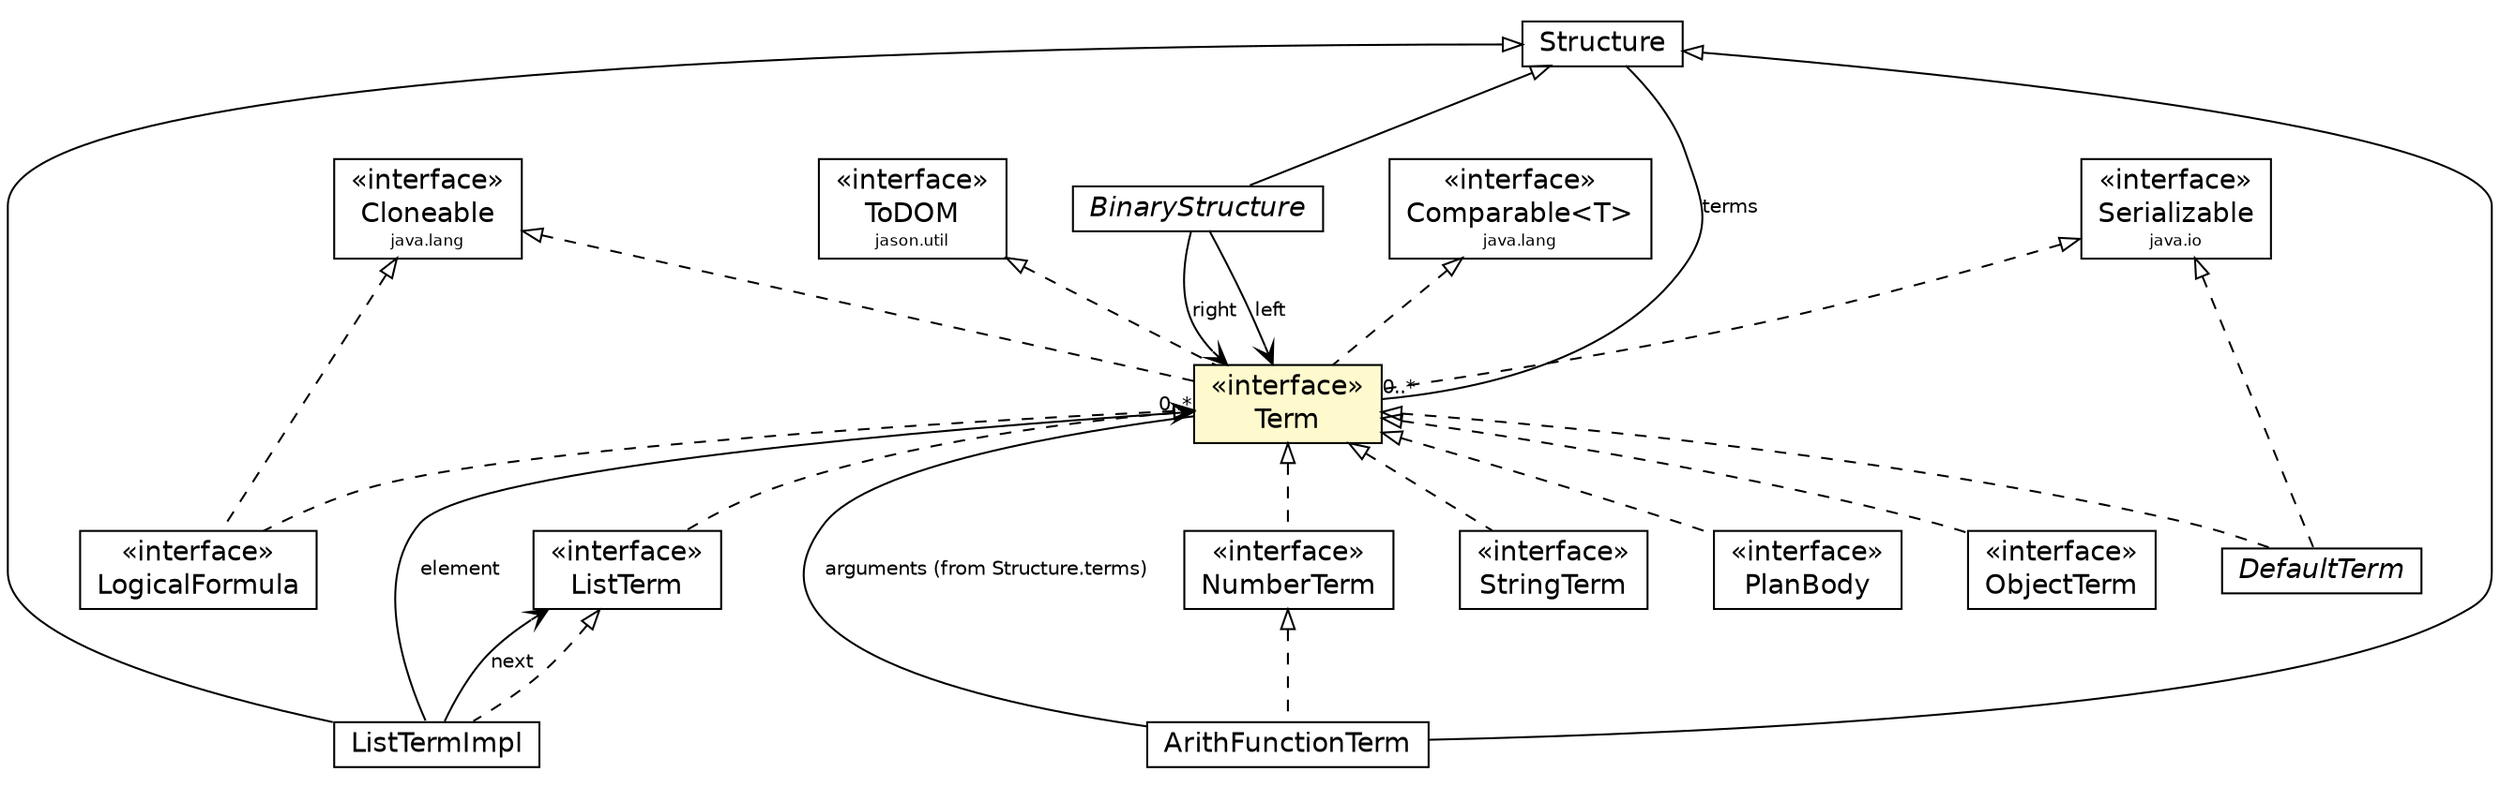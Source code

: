#!/usr/local/bin/dot
#
# Class diagram 
# Generated by UMLGraph version 5.1 (http://www.umlgraph.org/)
#

digraph G {
	edge [fontname="Helvetica",fontsize=10,labelfontname="Helvetica",labelfontsize=10];
	node [fontname="Helvetica",fontsize=10,shape=plaintext];
	nodesep=0.25;
	ranksep=0.5;
	// jason.asSyntax.Term
	c12563 [label=<<table title="jason.asSyntax.Term" border="0" cellborder="1" cellspacing="0" cellpadding="2" port="p" bgcolor="lemonChiffon" href="./Term.html">
		<tr><td><table border="0" cellspacing="0" cellpadding="1">
<tr><td align="center" balign="center"> &#171;interface&#187; </td></tr>
<tr><td align="center" balign="center"> Term </td></tr>
		</table></td></tr>
		</table>>, fontname="Helvetica", fontcolor="black", fontsize=14.0];
	// jason.asSyntax.Structure
	c12564 [label=<<table title="jason.asSyntax.Structure" border="0" cellborder="1" cellspacing="0" cellpadding="2" port="p" href="./Structure.html">
		<tr><td><table border="0" cellspacing="0" cellpadding="1">
<tr><td align="center" balign="center"> Structure </td></tr>
		</table></td></tr>
		</table>>, fontname="Helvetica", fontcolor="black", fontsize=14.0];
	// jason.asSyntax.StringTerm
	c12566 [label=<<table title="jason.asSyntax.StringTerm" border="0" cellborder="1" cellspacing="0" cellpadding="2" port="p" href="./StringTerm.html">
		<tr><td><table border="0" cellspacing="0" cellpadding="1">
<tr><td align="center" balign="center"> &#171;interface&#187; </td></tr>
<tr><td align="center" balign="center"> StringTerm </td></tr>
		</table></td></tr>
		</table>>, fontname="Helvetica", fontcolor="black", fontsize=14.0];
	// jason.asSyntax.PlanBody
	c12575 [label=<<table title="jason.asSyntax.PlanBody" border="0" cellborder="1" cellspacing="0" cellpadding="2" port="p" href="./PlanBody.html">
		<tr><td><table border="0" cellspacing="0" cellpadding="1">
<tr><td align="center" balign="center"> &#171;interface&#187; </td></tr>
<tr><td align="center" balign="center"> PlanBody </td></tr>
		</table></td></tr>
		</table>>, fontname="Helvetica", fontcolor="black", fontsize=14.0];
	// jason.asSyntax.ObjectTerm
	c12579 [label=<<table title="jason.asSyntax.ObjectTerm" border="0" cellborder="1" cellspacing="0" cellpadding="2" port="p" href="./ObjectTerm.html">
		<tr><td><table border="0" cellspacing="0" cellpadding="1">
<tr><td align="center" balign="center"> &#171;interface&#187; </td></tr>
<tr><td align="center" balign="center"> ObjectTerm </td></tr>
		</table></td></tr>
		</table>>, fontname="Helvetica", fontcolor="black", fontsize=14.0];
	// jason.asSyntax.NumberTerm
	c12581 [label=<<table title="jason.asSyntax.NumberTerm" border="0" cellborder="1" cellspacing="0" cellpadding="2" port="p" href="./NumberTerm.html">
		<tr><td><table border="0" cellspacing="0" cellpadding="1">
<tr><td align="center" balign="center"> &#171;interface&#187; </td></tr>
<tr><td align="center" balign="center"> NumberTerm </td></tr>
		</table></td></tr>
		</table>>, fontname="Helvetica", fontcolor="black", fontsize=14.0];
	// jason.asSyntax.LogicalFormula
	c12582 [label=<<table title="jason.asSyntax.LogicalFormula" border="0" cellborder="1" cellspacing="0" cellpadding="2" port="p" href="./LogicalFormula.html">
		<tr><td><table border="0" cellspacing="0" cellpadding="1">
<tr><td align="center" balign="center"> &#171;interface&#187; </td></tr>
<tr><td align="center" balign="center"> LogicalFormula </td></tr>
		</table></td></tr>
		</table>>, fontname="Helvetica", fontcolor="black", fontsize=14.0];
	// jason.asSyntax.ListTermImpl
	c12587 [label=<<table title="jason.asSyntax.ListTermImpl" border="0" cellborder="1" cellspacing="0" cellpadding="2" port="p" href="./ListTermImpl.html">
		<tr><td><table border="0" cellspacing="0" cellpadding="1">
<tr><td align="center" balign="center"> ListTermImpl </td></tr>
		</table></td></tr>
		</table>>, fontname="Helvetica", fontcolor="black", fontsize=14.0];
	// jason.asSyntax.ListTerm
	c12588 [label=<<table title="jason.asSyntax.ListTerm" border="0" cellborder="1" cellspacing="0" cellpadding="2" port="p" href="./ListTerm.html">
		<tr><td><table border="0" cellspacing="0" cellpadding="1">
<tr><td align="center" balign="center"> &#171;interface&#187; </td></tr>
<tr><td align="center" balign="center"> ListTerm </td></tr>
		</table></td></tr>
		</table>>, fontname="Helvetica", fontcolor="black", fontsize=14.0];
	// jason.asSyntax.DefaultTerm
	c12590 [label=<<table title="jason.asSyntax.DefaultTerm" border="0" cellborder="1" cellspacing="0" cellpadding="2" port="p" href="./DefaultTerm.html">
		<tr><td><table border="0" cellspacing="0" cellpadding="1">
<tr><td align="center" balign="center"><font face="Helvetica-Oblique"> DefaultTerm </font></td></tr>
		</table></td></tr>
		</table>>, fontname="Helvetica", fontcolor="black", fontsize=14.0];
	// jason.asSyntax.BinaryStructure
	c12593 [label=<<table title="jason.asSyntax.BinaryStructure" border="0" cellborder="1" cellspacing="0" cellpadding="2" port="p" href="./BinaryStructure.html">
		<tr><td><table border="0" cellspacing="0" cellpadding="1">
<tr><td align="center" balign="center"><font face="Helvetica-Oblique"> BinaryStructure </font></td></tr>
		</table></td></tr>
		</table>>, fontname="Helvetica", fontcolor="black", fontsize=14.0];
	// jason.asSyntax.ArithFunctionTerm
	c12595 [label=<<table title="jason.asSyntax.ArithFunctionTerm" border="0" cellborder="1" cellspacing="0" cellpadding="2" port="p" href="./ArithFunctionTerm.html">
		<tr><td><table border="0" cellspacing="0" cellpadding="1">
<tr><td align="center" balign="center"> ArithFunctionTerm </td></tr>
		</table></td></tr>
		</table>>, fontname="Helvetica", fontcolor="black", fontsize=14.0];
	// jason.util.ToDOM
	c12777 [label=<<table title="jason.util.ToDOM" border="0" cellborder="1" cellspacing="0" cellpadding="2" port="p" href="../util/ToDOM.html">
		<tr><td><table border="0" cellspacing="0" cellpadding="1">
<tr><td align="center" balign="center"> &#171;interface&#187; </td></tr>
<tr><td align="center" balign="center"> ToDOM </td></tr>
<tr><td align="center" balign="center"><font point-size="8.0"> jason.util </font></td></tr>
		</table></td></tr>
		</table>>, fontname="Helvetica", fontcolor="black", fontsize=14.0];
	//jason.asSyntax.Term implements java.lang.Cloneable
	c12778:p -> c12563:p [dir=back,arrowtail=empty,style=dashed];
	//jason.asSyntax.Term implements java.lang.Comparable<T>
	c12779:p -> c12563:p [dir=back,arrowtail=empty,style=dashed];
	//jason.asSyntax.Term implements java.io.Serializable
	c12780:p -> c12563:p [dir=back,arrowtail=empty,style=dashed];
	//jason.asSyntax.Term implements jason.util.ToDOM
	c12777:p -> c12563:p [dir=back,arrowtail=empty,style=dashed];
	// jason.asSyntax.Structure COMPOSED jason.asSyntax.Term
	c12564:p -> c12563:p [taillabel="", label="terms", headlabel="0..*", fontname="Helvetica", fontcolor="black", fontsize=10.0, color="black", arrowhead=none, arrowtail=diamond];
	//jason.asSyntax.StringTerm implements jason.asSyntax.Term
	c12563:p -> c12566:p [dir=back,arrowtail=empty,style=dashed];
	//jason.asSyntax.PlanBody implements jason.asSyntax.Term
	c12563:p -> c12575:p [dir=back,arrowtail=empty,style=dashed];
	//jason.asSyntax.ObjectTerm implements jason.asSyntax.Term
	c12563:p -> c12579:p [dir=back,arrowtail=empty,style=dashed];
	//jason.asSyntax.NumberTerm implements jason.asSyntax.Term
	c12563:p -> c12581:p [dir=back,arrowtail=empty,style=dashed];
	//jason.asSyntax.LogicalFormula implements jason.asSyntax.Term
	c12563:p -> c12582:p [dir=back,arrowtail=empty,style=dashed];
	//jason.asSyntax.LogicalFormula implements java.lang.Cloneable
	c12778:p -> c12582:p [dir=back,arrowtail=empty,style=dashed];
	//jason.asSyntax.ListTermImpl extends jason.asSyntax.Structure
	c12564:p -> c12587:p [dir=back,arrowtail=empty];
	//jason.asSyntax.ListTermImpl implements jason.asSyntax.ListTerm
	c12588:p -> c12587:p [dir=back,arrowtail=empty,style=dashed];
	// jason.asSyntax.ListTermImpl NAVASSOC jason.asSyntax.Term
	c12587:p -> c12563:p [taillabel="", label="element", headlabel="", fontname="Helvetica", fontcolor="black", fontsize=10.0, color="black", arrowhead=open];
	// jason.asSyntax.ListTermImpl NAVASSOC jason.asSyntax.ListTerm
	c12587:p -> c12588:p [taillabel="", label="next", headlabel="", fontname="Helvetica", fontcolor="black", fontsize=10.0, color="black", arrowhead=open];
	//jason.asSyntax.ListTerm implements jason.asSyntax.Term
	c12563:p -> c12588:p [dir=back,arrowtail=empty,style=dashed];
	//jason.asSyntax.DefaultTerm implements jason.asSyntax.Term
	c12563:p -> c12590:p [dir=back,arrowtail=empty,style=dashed];
	//jason.asSyntax.DefaultTerm implements java.io.Serializable
	c12780:p -> c12590:p [dir=back,arrowtail=empty,style=dashed];
	//jason.asSyntax.BinaryStructure extends jason.asSyntax.Structure
	c12564:p -> c12593:p [dir=back,arrowtail=empty];
	// jason.asSyntax.BinaryStructure NAVASSOC jason.asSyntax.Term
	c12593:p -> c12563:p [taillabel="", label="left", headlabel="", fontname="Helvetica", fontcolor="black", fontsize=10.0, color="black", arrowhead=open];
	// jason.asSyntax.BinaryStructure NAVASSOC jason.asSyntax.Term
	c12593:p -> c12563:p [taillabel="", label="right", headlabel="", fontname="Helvetica", fontcolor="black", fontsize=10.0, color="black", arrowhead=open];
	//jason.asSyntax.ArithFunctionTerm extends jason.asSyntax.Structure
	c12564:p -> c12595:p [dir=back,arrowtail=empty];
	//jason.asSyntax.ArithFunctionTerm implements jason.asSyntax.NumberTerm
	c12581:p -> c12595:p [dir=back,arrowtail=empty,style=dashed];
	// jason.asSyntax.ArithFunctionTerm COMPOSED jason.asSyntax.Term
	c12595:p -> c12563:p [taillabel="", label="arguments (from Structure.terms)", headlabel="0..*", fontname="Helvetica", fontcolor="black", fontsize=10.0, color="black", arrowhead=none, arrowtail=diamond];
	// java.io.Serializable
	c12780 [label=<<table title="java.io.Serializable" border="0" cellborder="1" cellspacing="0" cellpadding="2" port="p" href="http://java.sun.com/j2se/1.4.2/docs/api/java/io/Serializable.html">
		<tr><td><table border="0" cellspacing="0" cellpadding="1">
<tr><td align="center" balign="center"> &#171;interface&#187; </td></tr>
<tr><td align="center" balign="center"> Serializable </td></tr>
<tr><td align="center" balign="center"><font point-size="8.0"> java.io </font></td></tr>
		</table></td></tr>
		</table>>, fontname="Helvetica", fontcolor="black", fontsize=14.0];
	// java.lang.Comparable<T>
	c12779 [label=<<table title="java.lang.Comparable" border="0" cellborder="1" cellspacing="0" cellpadding="2" port="p" href="http://java.sun.com/j2se/1.4.2/docs/api/java/lang/Comparable.html">
		<tr><td><table border="0" cellspacing="0" cellpadding="1">
<tr><td align="center" balign="center"> &#171;interface&#187; </td></tr>
<tr><td align="center" balign="center"> Comparable&lt;T&gt; </td></tr>
<tr><td align="center" balign="center"><font point-size="8.0"> java.lang </font></td></tr>
		</table></td></tr>
		</table>>, fontname="Helvetica", fontcolor="black", fontsize=14.0];
	// java.lang.Cloneable
	c12778 [label=<<table title="java.lang.Cloneable" border="0" cellborder="1" cellspacing="0" cellpadding="2" port="p" href="http://java.sun.com/j2se/1.4.2/docs/api/java/lang/Cloneable.html">
		<tr><td><table border="0" cellspacing="0" cellpadding="1">
<tr><td align="center" balign="center"> &#171;interface&#187; </td></tr>
<tr><td align="center" balign="center"> Cloneable </td></tr>
<tr><td align="center" balign="center"><font point-size="8.0"> java.lang </font></td></tr>
		</table></td></tr>
		</table>>, fontname="Helvetica", fontcolor="black", fontsize=14.0];
}

